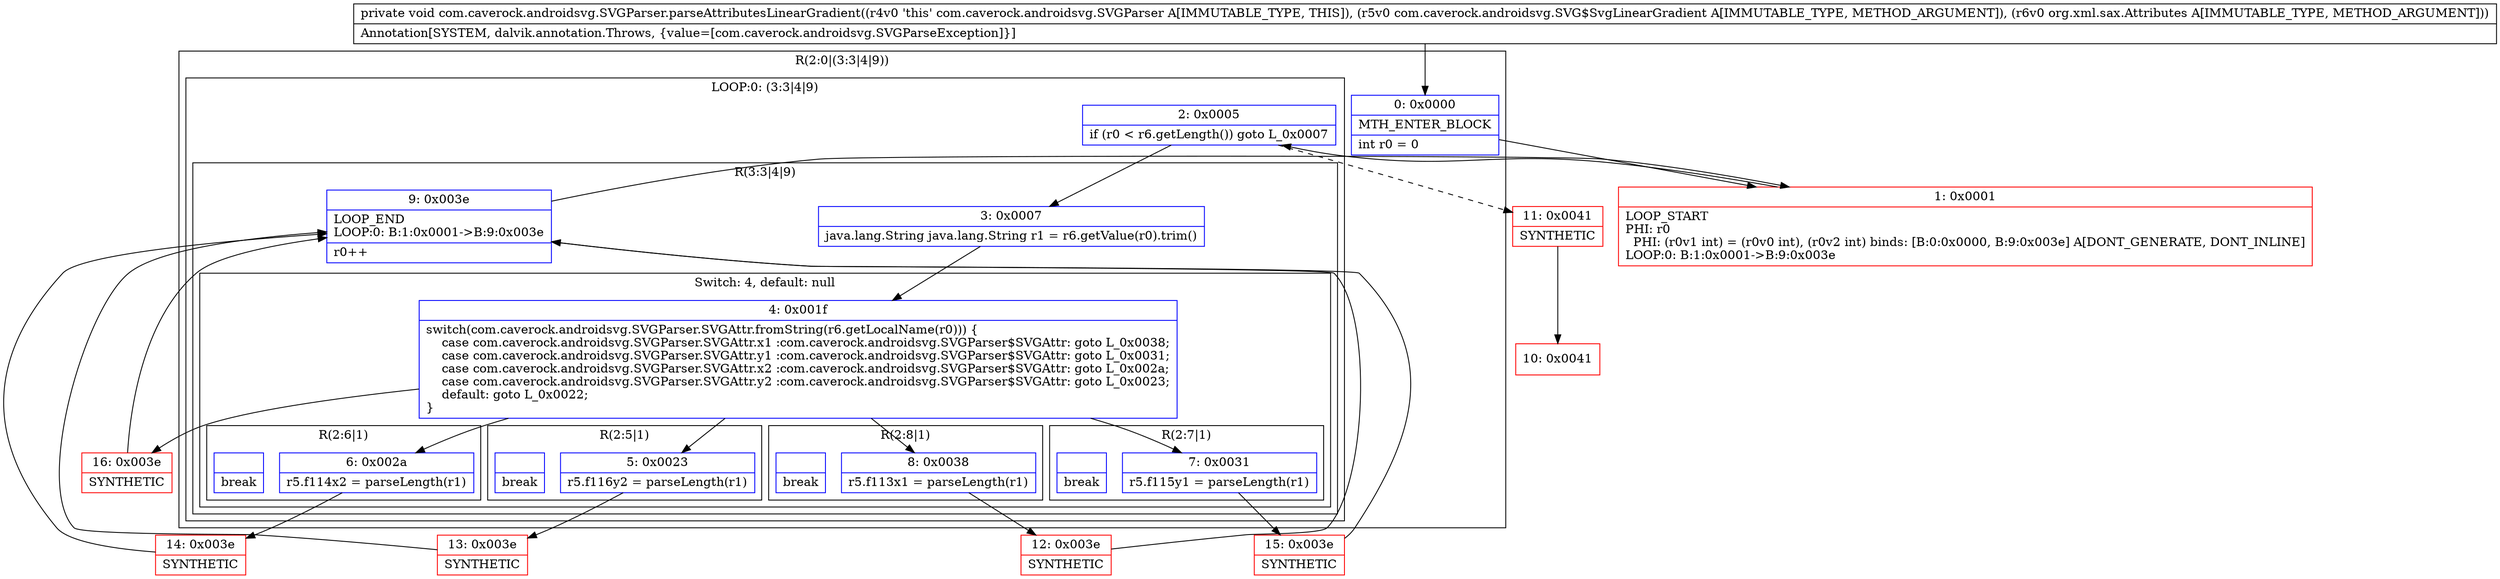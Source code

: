 digraph "CFG forcom.caverock.androidsvg.SVGParser.parseAttributesLinearGradient(Lcom\/caverock\/androidsvg\/SVG$SvgLinearGradient;Lorg\/xml\/sax\/Attributes;)V" {
subgraph cluster_Region_1394578822 {
label = "R(2:0|(3:3|4|9))";
node [shape=record,color=blue];
Node_0 [shape=record,label="{0\:\ 0x0000|MTH_ENTER_BLOCK\l|int r0 = 0\l}"];
subgraph cluster_LoopRegion_71466809 {
label = "LOOP:0: (3:3|4|9)";
node [shape=record,color=blue];
Node_2 [shape=record,label="{2\:\ 0x0005|if (r0 \< r6.getLength()) goto L_0x0007\l}"];
subgraph cluster_Region_488782712 {
label = "R(3:3|4|9)";
node [shape=record,color=blue];
Node_3 [shape=record,label="{3\:\ 0x0007|java.lang.String java.lang.String r1 = r6.getValue(r0).trim()\l}"];
subgraph cluster_SwitchRegion_1179797208 {
label = "Switch: 4, default: null";
node [shape=record,color=blue];
Node_4 [shape=record,label="{4\:\ 0x001f|switch(com.caverock.androidsvg.SVGParser.SVGAttr.fromString(r6.getLocalName(r0))) \{\l    case com.caverock.androidsvg.SVGParser.SVGAttr.x1 :com.caverock.androidsvg.SVGParser$SVGAttr: goto L_0x0038;\l    case com.caverock.androidsvg.SVGParser.SVGAttr.y1 :com.caverock.androidsvg.SVGParser$SVGAttr: goto L_0x0031;\l    case com.caverock.androidsvg.SVGParser.SVGAttr.x2 :com.caverock.androidsvg.SVGParser$SVGAttr: goto L_0x002a;\l    case com.caverock.androidsvg.SVGParser.SVGAttr.y2 :com.caverock.androidsvg.SVGParser$SVGAttr: goto L_0x0023;\l    default: goto L_0x0022;\l\}\l}"];
subgraph cluster_Region_1766737969 {
label = "R(2:8|1)";
node [shape=record,color=blue];
Node_8 [shape=record,label="{8\:\ 0x0038|r5.f113x1 = parseLength(r1)\l}"];
Node_InsnContainer_546301792 [shape=record,label="{|break\l}"];
}
subgraph cluster_Region_2128759190 {
label = "R(2:7|1)";
node [shape=record,color=blue];
Node_7 [shape=record,label="{7\:\ 0x0031|r5.f115y1 = parseLength(r1)\l}"];
Node_InsnContainer_66767925 [shape=record,label="{|break\l}"];
}
subgraph cluster_Region_1914127561 {
label = "R(2:6|1)";
node [shape=record,color=blue];
Node_6 [shape=record,label="{6\:\ 0x002a|r5.f114x2 = parseLength(r1)\l}"];
Node_InsnContainer_95044968 [shape=record,label="{|break\l}"];
}
subgraph cluster_Region_640133333 {
label = "R(2:5|1)";
node [shape=record,color=blue];
Node_5 [shape=record,label="{5\:\ 0x0023|r5.f116y2 = parseLength(r1)\l}"];
Node_InsnContainer_426123150 [shape=record,label="{|break\l}"];
}
}
Node_9 [shape=record,label="{9\:\ 0x003e|LOOP_END\lLOOP:0: B:1:0x0001\-\>B:9:0x003e\l|r0++\l}"];
}
}
}
Node_1 [shape=record,color=red,label="{1\:\ 0x0001|LOOP_START\lPHI: r0 \l  PHI: (r0v1 int) = (r0v0 int), (r0v2 int) binds: [B:0:0x0000, B:9:0x003e] A[DONT_GENERATE, DONT_INLINE]\lLOOP:0: B:1:0x0001\-\>B:9:0x003e\l}"];
Node_10 [shape=record,color=red,label="{10\:\ 0x0041}"];
Node_11 [shape=record,color=red,label="{11\:\ 0x0041|SYNTHETIC\l}"];
Node_12 [shape=record,color=red,label="{12\:\ 0x003e|SYNTHETIC\l}"];
Node_13 [shape=record,color=red,label="{13\:\ 0x003e|SYNTHETIC\l}"];
Node_14 [shape=record,color=red,label="{14\:\ 0x003e|SYNTHETIC\l}"];
Node_15 [shape=record,color=red,label="{15\:\ 0x003e|SYNTHETIC\l}"];
Node_16 [shape=record,color=red,label="{16\:\ 0x003e|SYNTHETIC\l}"];
MethodNode[shape=record,label="{private void com.caverock.androidsvg.SVGParser.parseAttributesLinearGradient((r4v0 'this' com.caverock.androidsvg.SVGParser A[IMMUTABLE_TYPE, THIS]), (r5v0 com.caverock.androidsvg.SVG$SvgLinearGradient A[IMMUTABLE_TYPE, METHOD_ARGUMENT]), (r6v0 org.xml.sax.Attributes A[IMMUTABLE_TYPE, METHOD_ARGUMENT]))  | Annotation[SYSTEM, dalvik.annotation.Throws, \{value=[com.caverock.androidsvg.SVGParseException]\}]\l}"];
MethodNode -> Node_0;
Node_0 -> Node_1;
Node_2 -> Node_3;
Node_2 -> Node_11[style=dashed];
Node_3 -> Node_4;
Node_4 -> Node_5;
Node_4 -> Node_6;
Node_4 -> Node_7;
Node_4 -> Node_8;
Node_4 -> Node_16;
Node_8 -> Node_12;
Node_7 -> Node_15;
Node_6 -> Node_14;
Node_5 -> Node_13;
Node_9 -> Node_1;
Node_1 -> Node_2;
Node_11 -> Node_10;
Node_12 -> Node_9;
Node_13 -> Node_9;
Node_14 -> Node_9;
Node_15 -> Node_9;
Node_16 -> Node_9;
}

